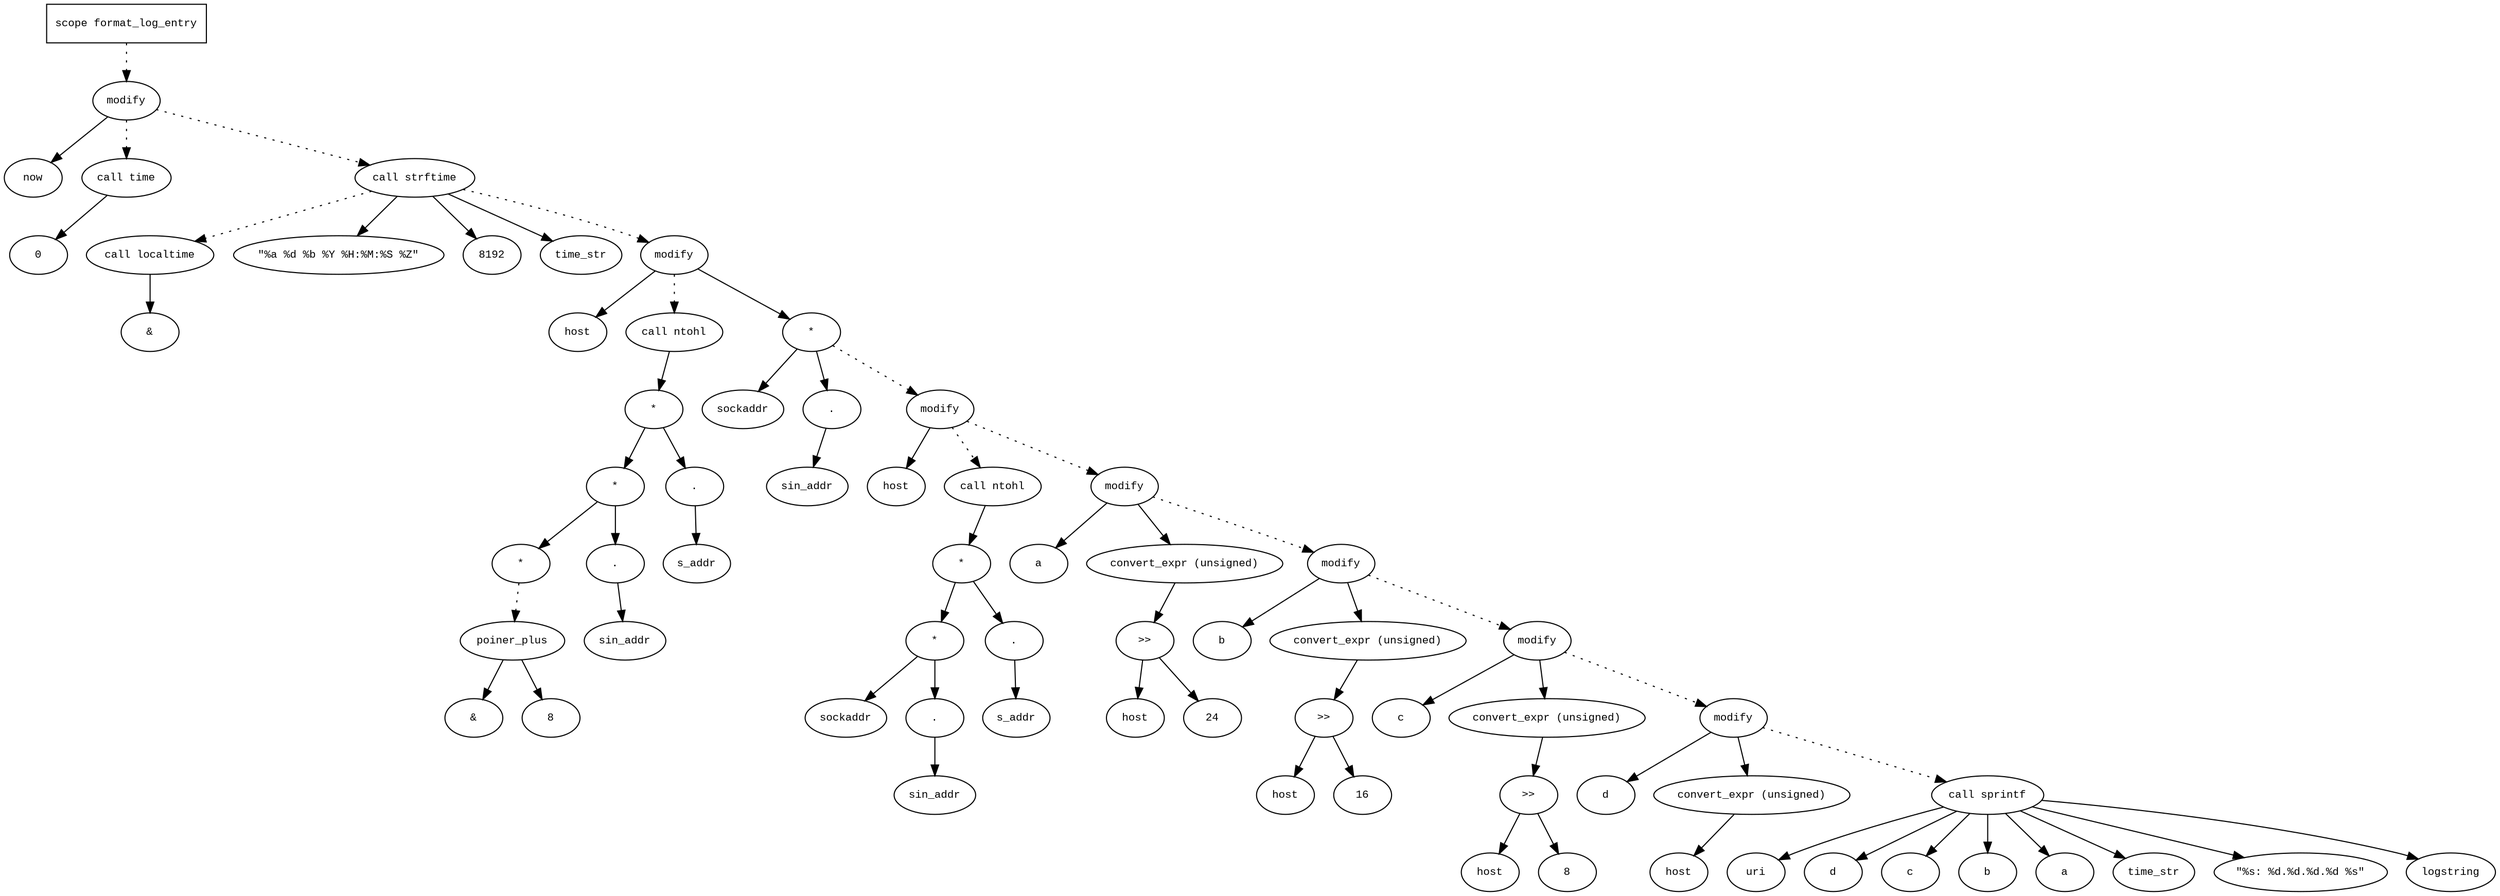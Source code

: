 digraph AST {
  graph [fontname="Times New Roman",fontsize=10];
  node  [fontname="Courier New",fontsize=10];
  edge  [fontname="Times New Roman",fontsize=10];

  node1 [label="scope format_log_entry",shape=box];
  node2 [label="modify",shape=ellipse];
  node3 [label="now",shape=ellipse];
  node2->node3;
  node4 [label="call time",shape=ellipse];
  node5 [label="0",shape=ellipse];
  node4->node5;
  node2 -> node4 [style=dotted]
  node1 -> node2 [style=dotted]
  node6 [label="call strftime",shape=ellipse];
  node7 [label="call localtime",shape=ellipse];
  node8 [label="&",shape=ellipse];
  node7->node8;
  node6 -> node7 [style=dotted]
  node9 [label="\"%a %d %b %Y %H:%M:%S %Z\"",shape=ellipse];
  node6->node9;
  node10 [label="8192",shape=ellipse];
  node6->node10;
  node11 [label="time_str",shape=ellipse];
  node6->node11;
  node2 -> node6 [style=dotted]
  node12 [label="modify",shape=ellipse];
  node13 [label="host",shape=ellipse];
  node12->node13;
  node14 [label="call ntohl",shape=ellipse];
  node15 [label="*",shape=ellipse];
  node14->node15;
  node16 [label="*",shape=ellipse];
  node15->node16;
  node17 [label="*",shape=ellipse];
  node18 [label="poiner_plus",shape=ellipse];
  node19 [label="&",shape=ellipse];
  node18->node19;
  node20 [label="8",shape=ellipse];
  node18->node20;
  node17 -> node18 [style=dotted]
  node16->node17;
  node21 [label=".",shape=ellipse];
  node16->node21;
  node22 [label="sin_addr",shape=ellipse];
  node21->node22;
  node23 [label=".",shape=ellipse];
  node15->node23;
  node24 [label="s_addr",shape=ellipse];
  node23->node24;
  node12 -> node14 [style=dotted]
  node6 -> node12 [style=dotted]
  node25 [label="*",shape=ellipse];
  node12->node25;
  node26 [label="sockaddr",shape=ellipse];
  node25->node26;
  node27 [label=".",shape=ellipse];
  node25->node27;
  node28 [label="sin_addr",shape=ellipse];
  node27->node28;
  node29 [label="modify",shape=ellipse];
  node30 [label="host",shape=ellipse];
  node29->node30;
  node31 [label="call ntohl",shape=ellipse];
  node32 [label="*",shape=ellipse];
  node31->node32;
  node33 [label="*",shape=ellipse];
  node32->node33;
  node34 [label="sockaddr",shape=ellipse];
  node33->node34;
  node35 [label=".",shape=ellipse];
  node33->node35;
  node36 [label="sin_addr",shape=ellipse];
  node35->node36;
  node37 [label=".",shape=ellipse];
  node32->node37;
  node38 [label="s_addr",shape=ellipse];
  node37->node38;
  node29 -> node31 [style=dotted]
  node25 -> node29 [style=dotted]
  node39 [label="modify",shape=ellipse];
  node40 [label="a",shape=ellipse];
  node39->node40;
  node41 [label="convert_expr (unsigned)",shape=ellipse];
  node42 [label=">>",shape=ellipse];
  node43 [label="host",shape=ellipse];
  node42->node43;
  node44 [label="24",shape=ellipse];
  node42->node44;
  node41->node42;
  node39->node41;
  node29 -> node39 [style=dotted]
  node45 [label="modify",shape=ellipse];
  node46 [label="b",shape=ellipse];
  node45->node46;
  node47 [label="convert_expr (unsigned)",shape=ellipse];
  node48 [label=">>",shape=ellipse];
  node49 [label="host",shape=ellipse];
  node48->node49;
  node50 [label="16",shape=ellipse];
  node48->node50;
  node47->node48;
  node45->node47;
  node39 -> node45 [style=dotted]
  node51 [label="modify",shape=ellipse];
  node52 [label="c",shape=ellipse];
  node51->node52;
  node53 [label="convert_expr (unsigned)",shape=ellipse];
  node54 [label=">>",shape=ellipse];
  node55 [label="host",shape=ellipse];
  node54->node55;
  node56 [label="8",shape=ellipse];
  node54->node56;
  node53->node54;
  node51->node53;
  node45 -> node51 [style=dotted]
  node57 [label="modify",shape=ellipse];
  node58 [label="d",shape=ellipse];
  node57->node58;
  node59 [label="convert_expr (unsigned)",shape=ellipse];
  node60 [label="host",shape=ellipse];
  node59->node60;
  node57->node59;
  node51 -> node57 [style=dotted]
  node61 [label="call sprintf",shape=ellipse];
  node62 [label="uri",shape=ellipse];
  node61->node62;
  node63 [label="d",shape=ellipse];
  node61->node63;
  node64 [label="c",shape=ellipse];
  node61->node64;
  node65 [label="b",shape=ellipse];
  node61->node65;
  node66 [label="a",shape=ellipse];
  node61->node66;
  node67 [label="time_str",shape=ellipse];
  node61->node67;
  node68 [label="\"%s: %d.%d.%d.%d %s\"",shape=ellipse];
  node61->node68;
  node69 [label="logstring",shape=ellipse];
  node61->node69;
  node57 -> node61 [style=dotted]
} 